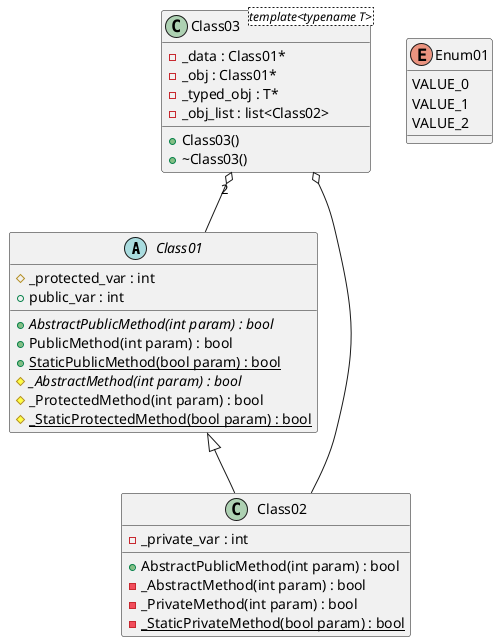 @startuml
abstract class Class01 {
	+{abstract} AbstractPublicMethod(int param) : bool
	+PublicMethod(int param) : bool
	+{static} StaticPublicMethod(bool param) : bool
	#{abstract} _AbstractMethod(int param) : bool
	#_ProtectedMethod(int param) : bool
	#{static} _StaticProtectedMethod(bool param) : bool
	#_protected_var : int
	+public_var : int
}

class Class02 {
	+AbstractPublicMethod(int param) : bool
	-_AbstractMethod(int param) : bool
	-_PrivateMethod(int param) : bool
	-{static} _StaticPrivateMethod(bool param) : bool
	-_private_var : int
}

class Class03 <template<typename T>> {
	+Class03()
	+~Class03()
	-_data : Class01*
	-_obj : Class01*
	-_typed_obj : T*
	-_obj_list : list<Class02>
}

enum Enum01 {
	VALUE_0
	VALUE_1
	VALUE_2
}

Class01 <|-- Class02
Class03 "2" o-- Class01
Class03 o-- Class02

@enduml

